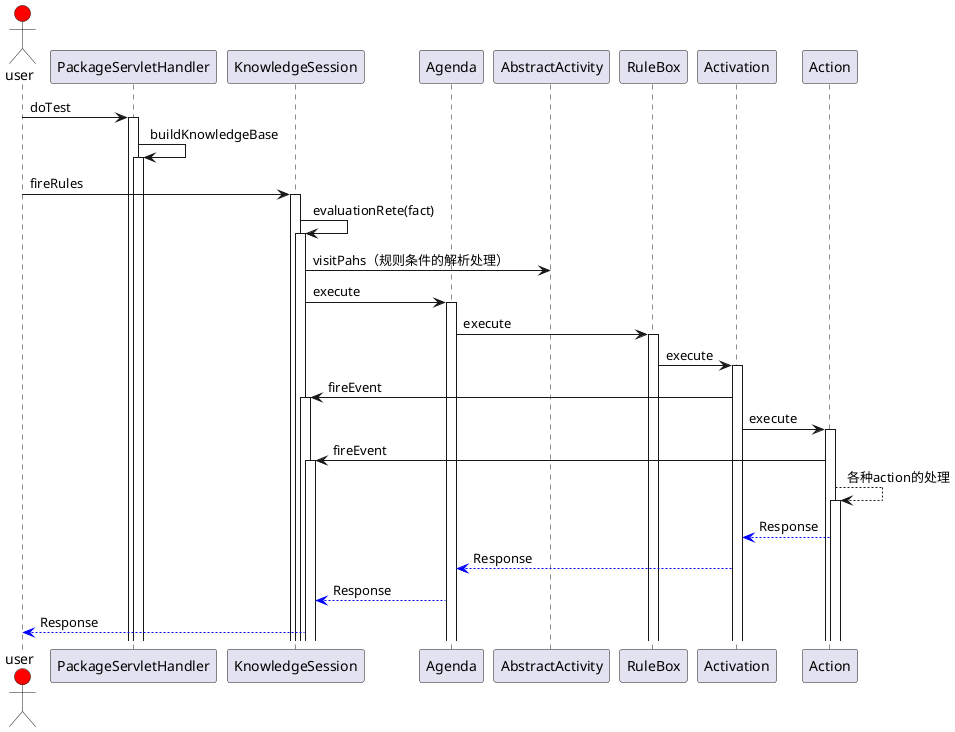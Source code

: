 @startuml
''' http://archive.3zso.com/archives/plantuml-quickstart.html#sec-5-1
actor user #red
''' as 后面是别名
'''  设置颜色
participant PackageServletHandler as PackageServletHandler
participant KnowledgeSession as KnowledgeSession
participant Agenda as Agenda

user -> PackageServletHandler :doTest
activate PackageServletHandler
PackageServletHandler -> PackageServletHandler :buildKnowledgeBase
activate PackageServletHandler


user -> KnowledgeSession: fireRules
activate KnowledgeSession
'''执行条件判断相关逻辑'''
KnowledgeSession-> KnowledgeSession: evaluationRete(fact)
activate KnowledgeSession
KnowledgeSession-> AbstractActivity: visitPahs（规则条件的解析处理）

KnowledgeSession -> Agenda: execute
activate Agenda

Agenda -> RuleBox: execute
activate RuleBox

RuleBox -> Activation: execute
activate Activation

Activation -> KnowledgeSession: fireEvent
activate KnowledgeSession

Activation -> Action: execute
activate Action

Action -> KnowledgeSession: fireEvent
activate KnowledgeSession

Action --> Action: 各种action的处理
activate Action

'''设置箭头的颜色
Activation <--[#0000FF] Action:  Response
Agenda <--[#0000FF] Activation:  Response
KnowledgeSession <--[#0000FF] Agenda:  Response
user <--[#0000FF] KnowledgeSession:  Response

@enduml